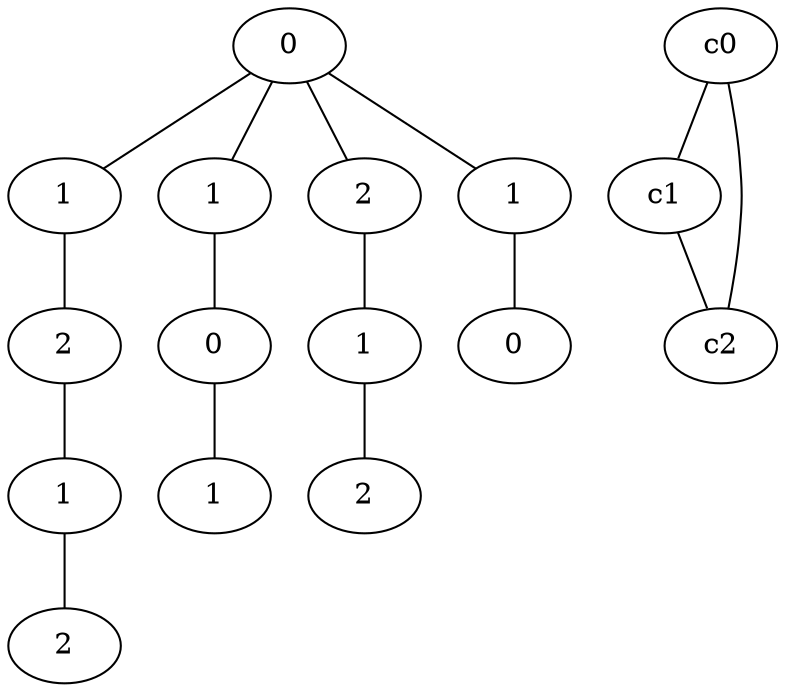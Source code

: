 graph {
a0[label=0];
a1[label=1];
a2[label=2];
a3[label=1];
a4[label=2];
a5[label=1];
a6[label=0];
a7[label=1];
a8[label=2];
a9[label=1];
a10[label=2];
a11[label=1];
a12[label=0];
a0 -- a1;
a0 -- a5;
a0 -- a8;
a0 -- a11;
a1 -- a2;
a2 -- a3;
a3 -- a4;
a5 -- a6;
a6 -- a7;
a8 -- a9;
a9 -- a10;
a11 -- a12;
c0 -- c1;
c0 -- c2;
c1 -- c2;
}

